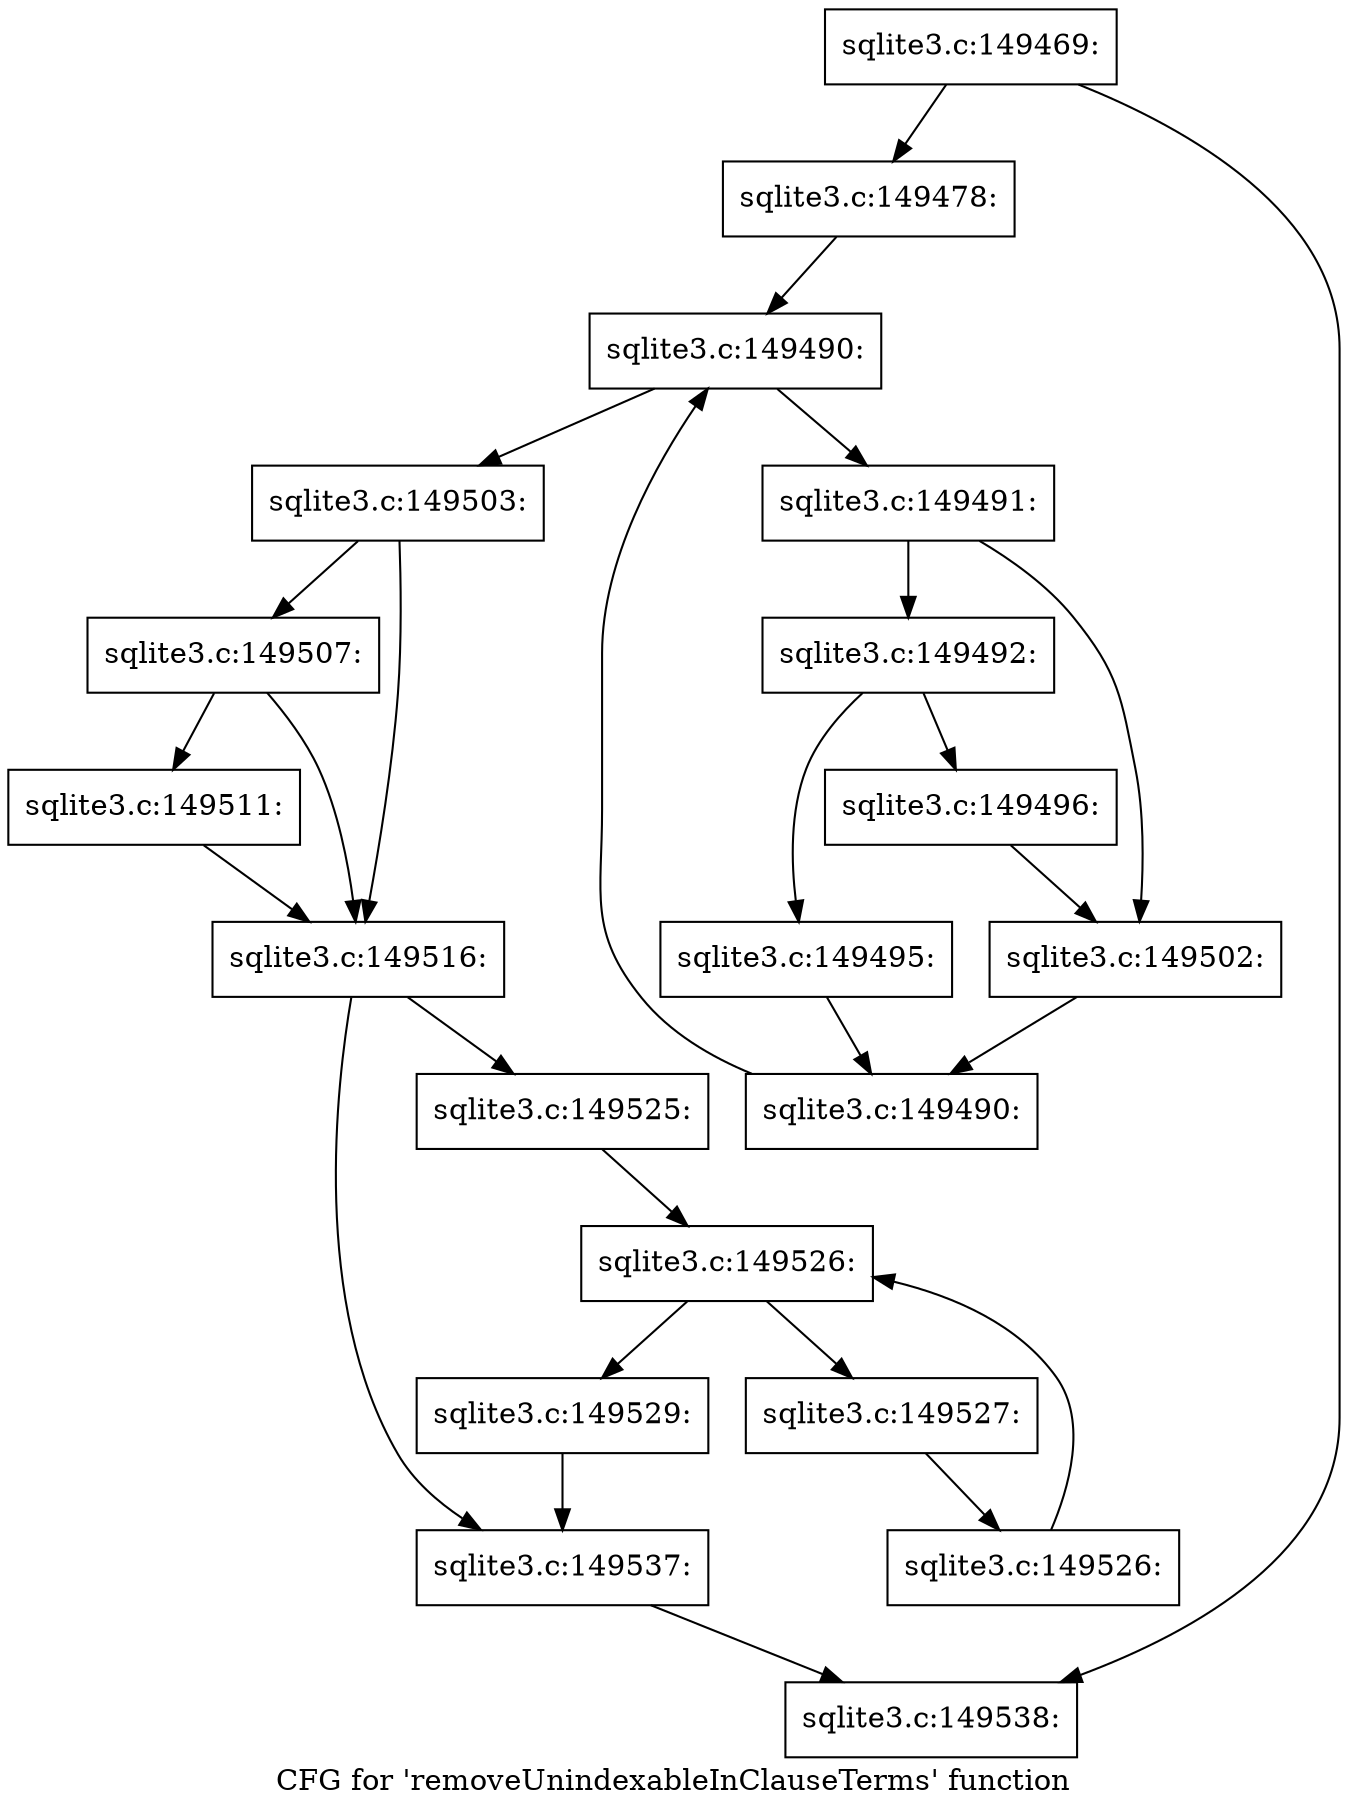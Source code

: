 digraph "CFG for 'removeUnindexableInClauseTerms' function" {
	label="CFG for 'removeUnindexableInClauseTerms' function";

	Node0x55c0f99a29d0 [shape=record,label="{sqlite3.c:149469:}"];
	Node0x55c0f99a29d0 -> Node0x55c0f99f7340;
	Node0x55c0f99a29d0 -> Node0x55c0f99f7390;
	Node0x55c0f99f7340 [shape=record,label="{sqlite3.c:149478:}"];
	Node0x55c0f99f7340 -> Node0x55c0f99f9840;
	Node0x55c0f99f9840 [shape=record,label="{sqlite3.c:149490:}"];
	Node0x55c0f99f9840 -> Node0x55c0f99f9a60;
	Node0x55c0f99f9840 -> Node0x55c0f99f9620;
	Node0x55c0f99f9a60 [shape=record,label="{sqlite3.c:149491:}"];
	Node0x55c0f99f9a60 -> Node0x55c0f99fa0b0;
	Node0x55c0f99f9a60 -> Node0x55c0f99fa100;
	Node0x55c0f99fa0b0 [shape=record,label="{sqlite3.c:149492:}"];
	Node0x55c0f99fa0b0 -> Node0x55c0f99fb590;
	Node0x55c0f99fa0b0 -> Node0x55c0f99fb5e0;
	Node0x55c0f99fb590 [shape=record,label="{sqlite3.c:149495:}"];
	Node0x55c0f99fb590 -> Node0x55c0f99f99d0;
	Node0x55c0f99fb5e0 [shape=record,label="{sqlite3.c:149496:}"];
	Node0x55c0f99fb5e0 -> Node0x55c0f99fa100;
	Node0x55c0f99fa100 [shape=record,label="{sqlite3.c:149502:}"];
	Node0x55c0f99fa100 -> Node0x55c0f99f99d0;
	Node0x55c0f99f99d0 [shape=record,label="{sqlite3.c:149490:}"];
	Node0x55c0f99f99d0 -> Node0x55c0f99f9840;
	Node0x55c0f99f9620 [shape=record,label="{sqlite3.c:149503:}"];
	Node0x55c0f99f9620 -> Node0x55c0f99fec40;
	Node0x55c0f99f9620 -> Node0x55c0f99febf0;
	Node0x55c0f99fec40 [shape=record,label="{sqlite3.c:149507:}"];
	Node0x55c0f99fec40 -> Node0x55c0f99feba0;
	Node0x55c0f99fec40 -> Node0x55c0f99febf0;
	Node0x55c0f99feba0 [shape=record,label="{sqlite3.c:149511:}"];
	Node0x55c0f99feba0 -> Node0x55c0f99febf0;
	Node0x55c0f99febf0 [shape=record,label="{sqlite3.c:149516:}"];
	Node0x55c0f99febf0 -> Node0x55c0f9a00a20;
	Node0x55c0f99febf0 -> Node0x55c0f9a00a70;
	Node0x55c0f9a00a20 [shape=record,label="{sqlite3.c:149525:}"];
	Node0x55c0f9a00a20 -> Node0x55c0f9a015d0;
	Node0x55c0f9a015d0 [shape=record,label="{sqlite3.c:149526:}"];
	Node0x55c0f9a015d0 -> Node0x55c0f9a017f0;
	Node0x55c0f9a015d0 -> Node0x55c0f9a01420;
	Node0x55c0f9a017f0 [shape=record,label="{sqlite3.c:149527:}"];
	Node0x55c0f9a017f0 -> Node0x55c0f9a01760;
	Node0x55c0f9a01760 [shape=record,label="{sqlite3.c:149526:}"];
	Node0x55c0f9a01760 -> Node0x55c0f9a015d0;
	Node0x55c0f9a01420 [shape=record,label="{sqlite3.c:149529:}"];
	Node0x55c0f9a01420 -> Node0x55c0f9a00a70;
	Node0x55c0f9a00a70 [shape=record,label="{sqlite3.c:149537:}"];
	Node0x55c0f9a00a70 -> Node0x55c0f99f7390;
	Node0x55c0f99f7390 [shape=record,label="{sqlite3.c:149538:}"];
}

